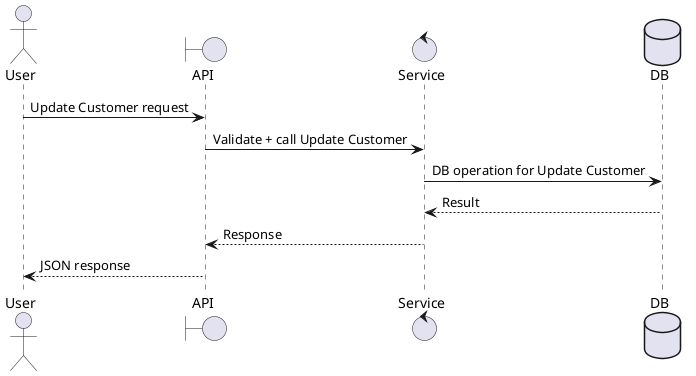@startuml
actor User as A
boundary API as B
control Service as S
database DB as D

A -> B: Update Customer request
B -> S: Validate + call Update Customer
S -> D: DB operation for Update Customer
D --> S: Result
S --> B: Response
B --> A: JSON response
@enduml
